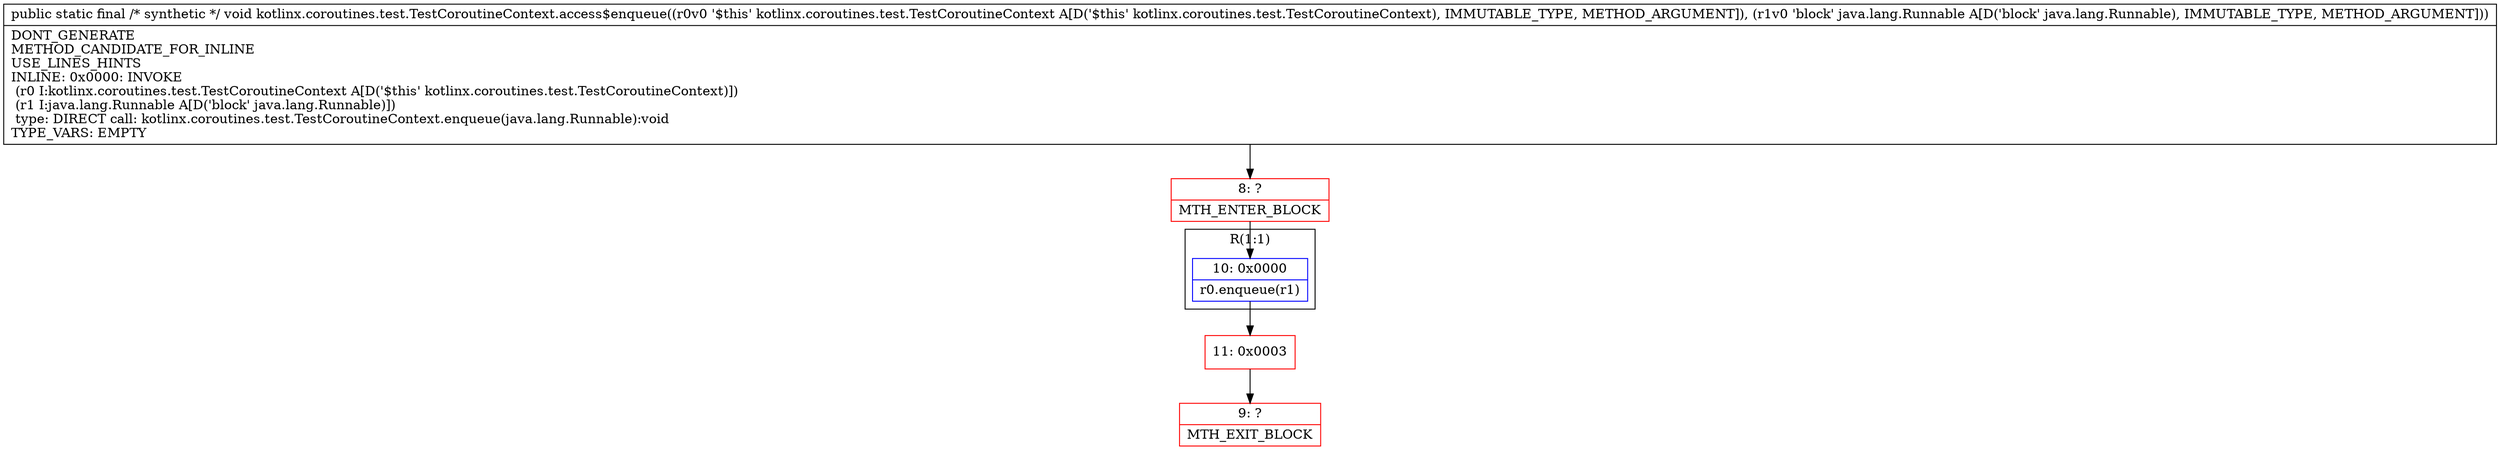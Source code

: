 digraph "CFG forkotlinx.coroutines.test.TestCoroutineContext.access$enqueue(Lkotlinx\/coroutines\/test\/TestCoroutineContext;Ljava\/lang\/Runnable;)V" {
subgraph cluster_Region_1502831601 {
label = "R(1:1)";
node [shape=record,color=blue];
Node_10 [shape=record,label="{10\:\ 0x0000|r0.enqueue(r1)\l}"];
}
Node_8 [shape=record,color=red,label="{8\:\ ?|MTH_ENTER_BLOCK\l}"];
Node_11 [shape=record,color=red,label="{11\:\ 0x0003}"];
Node_9 [shape=record,color=red,label="{9\:\ ?|MTH_EXIT_BLOCK\l}"];
MethodNode[shape=record,label="{public static final \/* synthetic *\/ void kotlinx.coroutines.test.TestCoroutineContext.access$enqueue((r0v0 '$this' kotlinx.coroutines.test.TestCoroutineContext A[D('$this' kotlinx.coroutines.test.TestCoroutineContext), IMMUTABLE_TYPE, METHOD_ARGUMENT]), (r1v0 'block' java.lang.Runnable A[D('block' java.lang.Runnable), IMMUTABLE_TYPE, METHOD_ARGUMENT]))  | DONT_GENERATE\lMETHOD_CANDIDATE_FOR_INLINE\lUSE_LINES_HINTS\lINLINE: 0x0000: INVOKE  \l  (r0 I:kotlinx.coroutines.test.TestCoroutineContext A[D('$this' kotlinx.coroutines.test.TestCoroutineContext)])\l  (r1 I:java.lang.Runnable A[D('block' java.lang.Runnable)])\l type: DIRECT call: kotlinx.coroutines.test.TestCoroutineContext.enqueue(java.lang.Runnable):void\lTYPE_VARS: EMPTY\l}"];
MethodNode -> Node_8;Node_10 -> Node_11;
Node_8 -> Node_10;
Node_11 -> Node_9;
}

